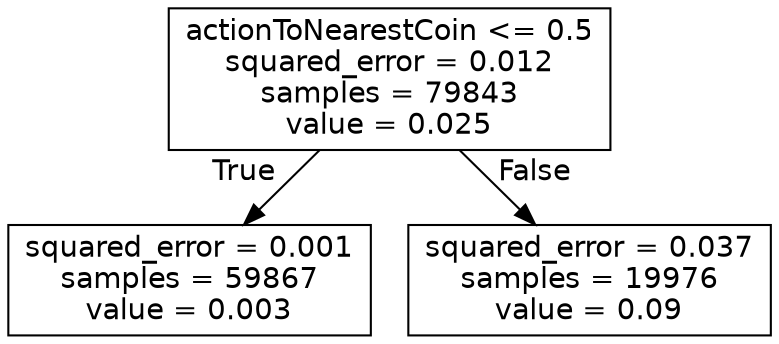digraph Tree {
node [shape=box, fontname="helvetica"] ;
edge [fontname="helvetica"] ;
0 [label="actionToNearestCoin <= 0.5\nsquared_error = 0.012\nsamples = 79843\nvalue = 0.025"] ;
1 [label="squared_error = 0.001\nsamples = 59867\nvalue = 0.003"] ;
0 -> 1 [labeldistance=2.5, labelangle=45, headlabel="True"] ;
2 [label="squared_error = 0.037\nsamples = 19976\nvalue = 0.09"] ;
0 -> 2 [labeldistance=2.5, labelangle=-45, headlabel="False"] ;
}